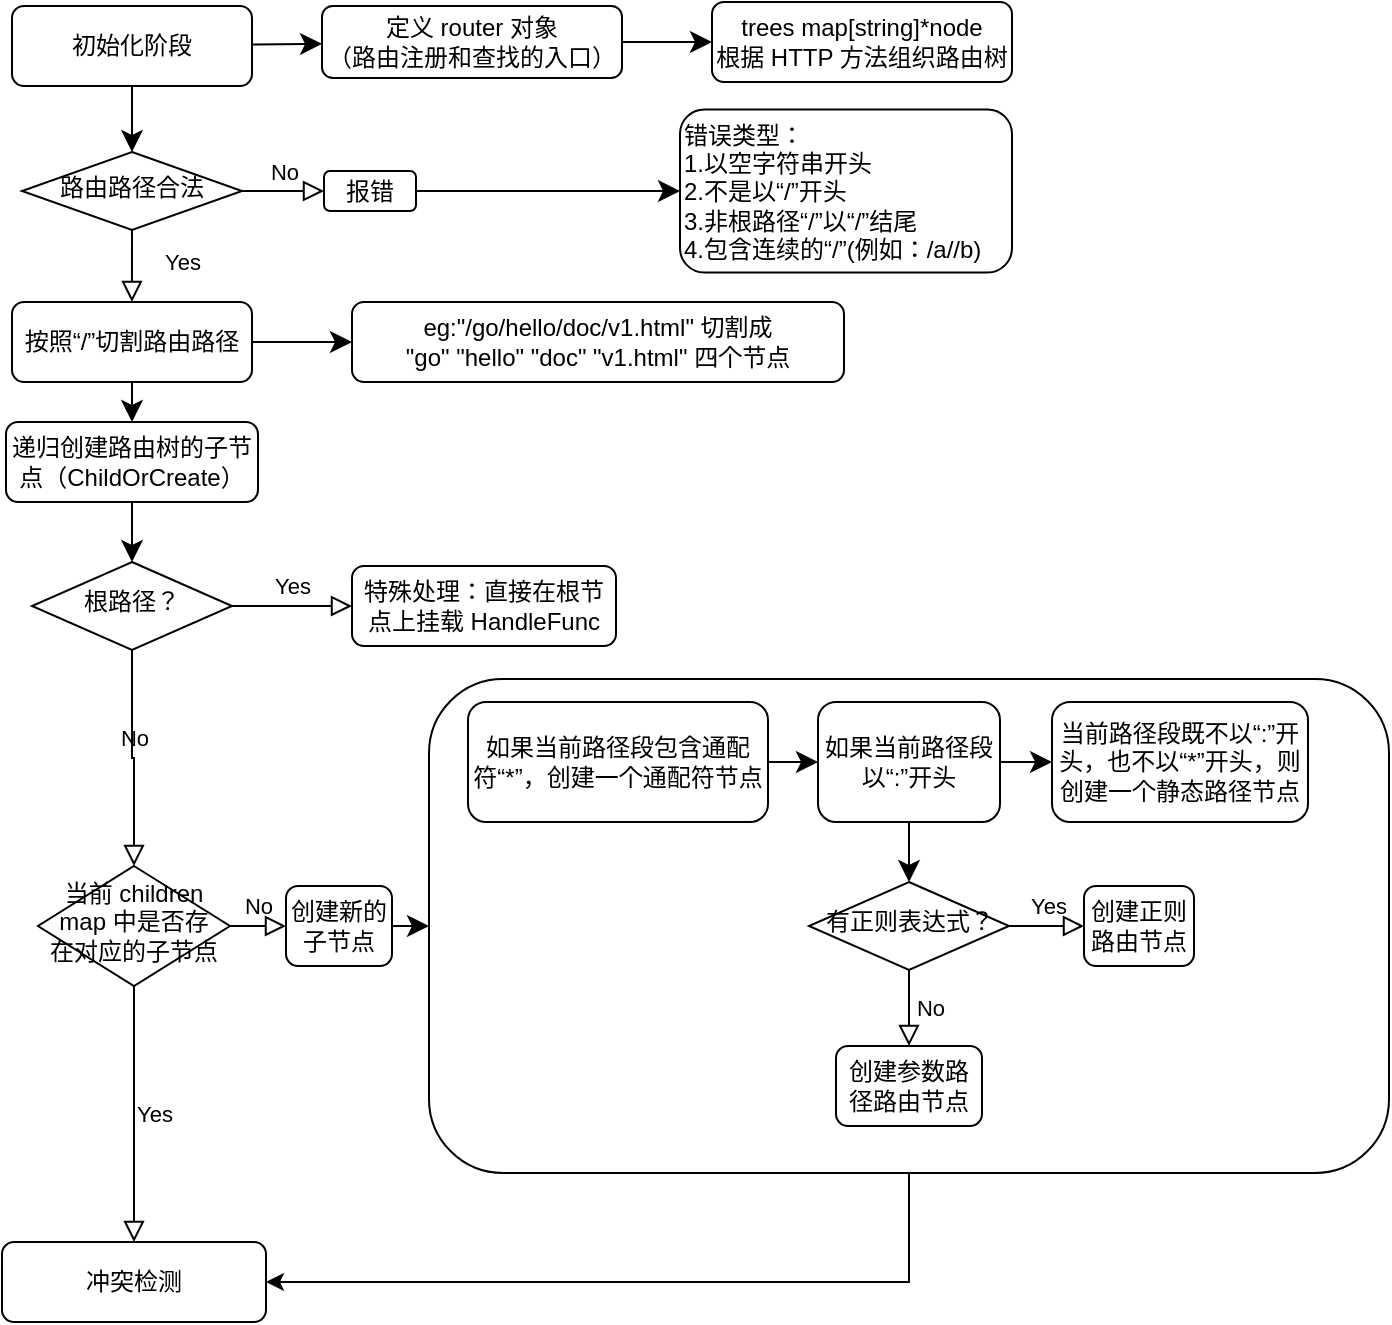 <mxfile version="24.2.7" type="github">
  <diagram id="C5RBs43oDa-KdzZeNtuy" name="Page-1">
    <mxGraphModel dx="1193" dy="822" grid="1" gridSize="10" guides="1" tooltips="1" connect="1" arrows="1" fold="1" page="1" pageScale="1" pageWidth="827" pageHeight="1169" math="0" shadow="0">
      <root>
        <mxCell id="WIyWlLk6GJQsqaUBKTNV-0" />
        <mxCell id="WIyWlLk6GJQsqaUBKTNV-1" parent="WIyWlLk6GJQsqaUBKTNV-0" />
        <mxCell id="j9E833cZXk3YDUvR9N5T-67" value="" style="rounded=1;whiteSpace=wrap;html=1;" vertex="1" parent="WIyWlLk6GJQsqaUBKTNV-1">
          <mxGeometry x="300.5" y="438.5" width="480" height="247" as="geometry" />
        </mxCell>
        <mxCell id="j9E833cZXk3YDUvR9N5T-1" value="" style="edgeStyle=none;curved=1;rounded=0;orthogonalLoop=1;jettySize=auto;html=1;fontSize=12;startSize=8;endSize=8;" edge="1" parent="WIyWlLk6GJQsqaUBKTNV-1" source="WIyWlLk6GJQsqaUBKTNV-3" target="j9E833cZXk3YDUvR9N5T-0">
          <mxGeometry relative="1" as="geometry" />
        </mxCell>
        <mxCell id="j9E833cZXk3YDUvR9N5T-7" style="edgeStyle=none;curved=1;rounded=0;orthogonalLoop=1;jettySize=auto;html=1;exitX=0.5;exitY=1;exitDx=0;exitDy=0;entryX=0.5;entryY=0;entryDx=0;entryDy=0;fontSize=12;startSize=8;endSize=8;" edge="1" parent="WIyWlLk6GJQsqaUBKTNV-1" source="WIyWlLk6GJQsqaUBKTNV-3" target="WIyWlLk6GJQsqaUBKTNV-6">
          <mxGeometry relative="1" as="geometry" />
        </mxCell>
        <mxCell id="WIyWlLk6GJQsqaUBKTNV-3" value="初始化阶段" style="rounded=1;whiteSpace=wrap;html=1;fontSize=12;glass=0;strokeWidth=1;shadow=0;" parent="WIyWlLk6GJQsqaUBKTNV-1" vertex="1">
          <mxGeometry x="92" y="102" width="120" height="40" as="geometry" />
        </mxCell>
        <mxCell id="WIyWlLk6GJQsqaUBKTNV-4" value="Yes" style="rounded=0;html=1;jettySize=auto;orthogonalLoop=1;fontSize=11;endArrow=block;endFill=0;endSize=8;strokeWidth=1;shadow=0;labelBackgroundColor=none;edgeStyle=orthogonalEdgeStyle;" parent="WIyWlLk6GJQsqaUBKTNV-1" edge="1">
          <mxGeometry x="0.396" y="26" relative="1" as="geometry">
            <mxPoint x="-1" as="offset" />
            <mxPoint x="151.54" y="184.5" as="sourcePoint" />
            <mxPoint x="151.96" y="250" as="targetPoint" />
          </mxGeometry>
        </mxCell>
        <mxCell id="WIyWlLk6GJQsqaUBKTNV-5" value="No" style="edgeStyle=orthogonalEdgeStyle;rounded=0;html=1;jettySize=auto;orthogonalLoop=1;fontSize=11;endArrow=block;endFill=0;endSize=8;strokeWidth=1;shadow=0;labelBackgroundColor=none;" parent="WIyWlLk6GJQsqaUBKTNV-1" source="WIyWlLk6GJQsqaUBKTNV-6" target="WIyWlLk6GJQsqaUBKTNV-7" edge="1">
          <mxGeometry x="0.024" y="10" relative="1" as="geometry">
            <mxPoint as="offset" />
          </mxGeometry>
        </mxCell>
        <mxCell id="WIyWlLk6GJQsqaUBKTNV-6" value="路由路径合法" style="rhombus;whiteSpace=wrap;html=1;shadow=0;fontFamily=Helvetica;fontSize=12;align=center;strokeWidth=1;spacing=6;spacingTop=-4;" parent="WIyWlLk6GJQsqaUBKTNV-1" vertex="1">
          <mxGeometry x="97" y="175" width="110" height="39" as="geometry" />
        </mxCell>
        <mxCell id="j9E833cZXk3YDUvR9N5T-5" value="" style="edgeStyle=none;curved=1;rounded=0;orthogonalLoop=1;jettySize=auto;html=1;fontSize=12;startSize=8;endSize=8;" edge="1" parent="WIyWlLk6GJQsqaUBKTNV-1" source="WIyWlLk6GJQsqaUBKTNV-7" target="j9E833cZXk3YDUvR9N5T-4">
          <mxGeometry relative="1" as="geometry" />
        </mxCell>
        <mxCell id="WIyWlLk6GJQsqaUBKTNV-7" value="报错" style="rounded=1;whiteSpace=wrap;html=1;fontSize=12;glass=0;strokeWidth=1;shadow=0;" parent="WIyWlLk6GJQsqaUBKTNV-1" vertex="1">
          <mxGeometry x="248" y="184.5" width="46" height="20" as="geometry" />
        </mxCell>
        <mxCell id="WIyWlLk6GJQsqaUBKTNV-9" value="Yes" style="edgeStyle=orthogonalEdgeStyle;rounded=0;html=1;jettySize=auto;orthogonalLoop=1;fontSize=11;endArrow=block;endFill=0;endSize=8;strokeWidth=1;shadow=0;labelBackgroundColor=none;" parent="WIyWlLk6GJQsqaUBKTNV-1" source="WIyWlLk6GJQsqaUBKTNV-10" target="WIyWlLk6GJQsqaUBKTNV-12" edge="1">
          <mxGeometry y="10" relative="1" as="geometry">
            <mxPoint as="offset" />
          </mxGeometry>
        </mxCell>
        <mxCell id="WIyWlLk6GJQsqaUBKTNV-10" value="根路径？" style="rhombus;whiteSpace=wrap;html=1;shadow=0;fontFamily=Helvetica;fontSize=12;align=center;strokeWidth=1;spacing=6;spacingTop=-4;" parent="WIyWlLk6GJQsqaUBKTNV-1" vertex="1">
          <mxGeometry x="102" y="380" width="100" height="44" as="geometry" />
        </mxCell>
        <mxCell id="WIyWlLk6GJQsqaUBKTNV-12" value="特殊处理：直接在根节点上挂载 HandleFunc&lt;span class=&quot;eusoft-eudic-chrome-extension-translate-content&quot;&gt;&lt;/span&gt;" style="rounded=1;whiteSpace=wrap;html=1;fontSize=12;glass=0;strokeWidth=1;shadow=0;" parent="WIyWlLk6GJQsqaUBKTNV-1" vertex="1">
          <mxGeometry x="262" y="382" width="132" height="40" as="geometry" />
        </mxCell>
        <mxCell id="j9E833cZXk3YDUvR9N5T-3" value="" style="edgeStyle=none;curved=1;rounded=0;orthogonalLoop=1;jettySize=auto;html=1;fontSize=12;startSize=8;endSize=8;" edge="1" parent="WIyWlLk6GJQsqaUBKTNV-1" source="j9E833cZXk3YDUvR9N5T-0" target="j9E833cZXk3YDUvR9N5T-2">
          <mxGeometry relative="1" as="geometry" />
        </mxCell>
        <mxCell id="j9E833cZXk3YDUvR9N5T-0" value="定义 router 对象&lt;div&gt;（路由注册和查找的入口）&lt;/div&gt;" style="rounded=1;whiteSpace=wrap;html=1;fontSize=12;glass=0;strokeWidth=1;shadow=0;" vertex="1" parent="WIyWlLk6GJQsqaUBKTNV-1">
          <mxGeometry x="247" y="102" width="150" height="36" as="geometry" />
        </mxCell>
        <mxCell id="j9E833cZXk3YDUvR9N5T-2" value="&lt;div&gt;&lt;span style=&quot;white-space: normal;&quot;&gt;trees map[string]*node&lt;/span&gt;&lt;/div&gt;&lt;div&gt;根据 HTTP 方法组织路由树&lt;/div&gt;" style="whiteSpace=wrap;html=1;rounded=1;glass=0;strokeWidth=1;shadow=0;" vertex="1" parent="WIyWlLk6GJQsqaUBKTNV-1">
          <mxGeometry x="442" y="100" width="150" height="40" as="geometry" />
        </mxCell>
        <mxCell id="j9E833cZXk3YDUvR9N5T-4" value="错误类型：&lt;div&gt;1.以空字符串开头&lt;/div&gt;&lt;div data-eusoft-did-translate-attribute-en=&quot;1&quot;&gt;2.不是以“/”开头&lt;span class=&quot;eusoft-eudic-chrome-extension-translate-content&quot;&gt;&lt;/span&gt;&lt;/div&gt;&lt;div data-eusoft-did-translate-attribute-en=&quot;1&quot;&gt;3.非根路径“/”以“/”结尾&lt;span class=&quot;eusoft-eudic-chrome-extension-translate-content&quot;&gt;&lt;/span&gt;&lt;/div&gt;&lt;div data-eusoft-did-translate-attribute-en=&quot;1&quot;&gt;4.包含连续的“/”(例如：/a//b)&lt;/div&gt;" style="whiteSpace=wrap;html=1;rounded=1;glass=0;strokeWidth=1;shadow=0;align=left;" vertex="1" parent="WIyWlLk6GJQsqaUBKTNV-1">
          <mxGeometry x="426" y="153.75" width="166" height="81.5" as="geometry" />
        </mxCell>
        <mxCell id="j9E833cZXk3YDUvR9N5T-14" value="" style="edgeStyle=none;curved=1;rounded=0;orthogonalLoop=1;jettySize=auto;html=1;fontSize=12;startSize=8;endSize=8;" edge="1" parent="WIyWlLk6GJQsqaUBKTNV-1" source="j9E833cZXk3YDUvR9N5T-10" target="j9E833cZXk3YDUvR9N5T-13">
          <mxGeometry relative="1" as="geometry" />
        </mxCell>
        <mxCell id="j9E833cZXk3YDUvR9N5T-21" value="" style="edgeStyle=none;curved=1;rounded=0;orthogonalLoop=1;jettySize=auto;html=1;fontSize=12;startSize=8;endSize=8;" edge="1" parent="WIyWlLk6GJQsqaUBKTNV-1" source="j9E833cZXk3YDUvR9N5T-10" target="j9E833cZXk3YDUvR9N5T-20">
          <mxGeometry relative="1" as="geometry" />
        </mxCell>
        <mxCell id="j9E833cZXk3YDUvR9N5T-10" value="按照“/”切割路由路径" style="rounded=1;whiteSpace=wrap;html=1;fontSize=12;glass=0;strokeWidth=1;shadow=0;" vertex="1" parent="WIyWlLk6GJQsqaUBKTNV-1">
          <mxGeometry x="92" y="250" width="120" height="40" as="geometry" />
        </mxCell>
        <mxCell id="j9E833cZXk3YDUvR9N5T-13" value="eg:&quot;/go/hello/doc/v1.html&quot; 切割成&lt;div&gt;&quot;go&quot; &quot;hello&quot; &quot;doc&quot; &quot;v1.html&quot; 四个节点&lt;/div&gt;" style="whiteSpace=wrap;html=1;rounded=1;glass=0;strokeWidth=1;shadow=0;" vertex="1" parent="WIyWlLk6GJQsqaUBKTNV-1">
          <mxGeometry x="262" y="250" width="246" height="40" as="geometry" />
        </mxCell>
        <mxCell id="j9E833cZXk3YDUvR9N5T-30" style="edgeStyle=none;curved=1;rounded=0;orthogonalLoop=1;jettySize=auto;html=1;exitX=0.5;exitY=1;exitDx=0;exitDy=0;entryX=0.5;entryY=0;entryDx=0;entryDy=0;fontSize=12;startSize=8;endSize=8;" edge="1" parent="WIyWlLk6GJQsqaUBKTNV-1" source="j9E833cZXk3YDUvR9N5T-20" target="WIyWlLk6GJQsqaUBKTNV-10">
          <mxGeometry relative="1" as="geometry" />
        </mxCell>
        <mxCell id="j9E833cZXk3YDUvR9N5T-20" value="递归创建路由树的子节点（ChildOrCreate）" style="whiteSpace=wrap;html=1;rounded=1;glass=0;strokeWidth=1;shadow=0;" vertex="1" parent="WIyWlLk6GJQsqaUBKTNV-1">
          <mxGeometry x="89" y="310" width="126" height="40" as="geometry" />
        </mxCell>
        <mxCell id="j9E833cZXk3YDUvR9N5T-34" value="当前 children map 中是否存在对应的子节点" style="rhombus;whiteSpace=wrap;html=1;shadow=0;fontFamily=Helvetica;fontSize=12;align=center;strokeWidth=1;spacing=6;spacingTop=-4;" vertex="1" parent="WIyWlLk6GJQsqaUBKTNV-1">
          <mxGeometry x="105" y="532" width="96" height="60" as="geometry" />
        </mxCell>
        <mxCell id="j9E833cZXk3YDUvR9N5T-40" value="Yes" style="edgeStyle=orthogonalEdgeStyle;rounded=0;html=1;jettySize=auto;orthogonalLoop=1;fontSize=11;endArrow=block;endFill=0;endSize=8;strokeWidth=1;shadow=0;labelBackgroundColor=none;exitX=0.5;exitY=1;exitDx=0;exitDy=0;entryX=0.5;entryY=0;entryDx=0;entryDy=0;" edge="1" parent="WIyWlLk6GJQsqaUBKTNV-1" source="j9E833cZXk3YDUvR9N5T-34" target="j9E833cZXk3YDUvR9N5T-41">
          <mxGeometry y="10" relative="1" as="geometry">
            <mxPoint as="offset" />
            <mxPoint x="201" y="480" as="sourcePoint" />
            <mxPoint x="328" y="430" as="targetPoint" />
          </mxGeometry>
        </mxCell>
        <mxCell id="j9E833cZXk3YDUvR9N5T-41" value="冲突检测&lt;span class=&quot;eusoft-eudic-chrome-extension-translate-content&quot;&gt;&lt;/span&gt;" style="rounded=1;whiteSpace=wrap;html=1;fontSize=12;glass=0;strokeWidth=1;shadow=0;" vertex="1" parent="WIyWlLk6GJQsqaUBKTNV-1">
          <mxGeometry x="87" y="720" width="132" height="40" as="geometry" />
        </mxCell>
        <mxCell id="j9E833cZXk3YDUvR9N5T-45" value="" style="edgeStyle=none;curved=1;rounded=0;orthogonalLoop=1;jettySize=auto;html=1;fontSize=12;startSize=8;endSize=8;entryX=0;entryY=0.5;entryDx=0;entryDy=0;exitX=1;exitY=0.5;exitDx=0;exitDy=0;" edge="1" parent="WIyWlLk6GJQsqaUBKTNV-1" source="j9E833cZXk3YDUvR9N5T-42" target="j9E833cZXk3YDUvR9N5T-67">
          <mxGeometry relative="1" as="geometry" />
        </mxCell>
        <mxCell id="j9E833cZXk3YDUvR9N5T-42" value="创建新的子节点&lt;span class=&quot;eusoft-eudic-chrome-extension-translate-content&quot;&gt;&lt;/span&gt;" style="rounded=1;whiteSpace=wrap;html=1;fontSize=12;glass=0;strokeWidth=1;shadow=0;" vertex="1" parent="WIyWlLk6GJQsqaUBKTNV-1">
          <mxGeometry x="229" y="542" width="53" height="40" as="geometry" />
        </mxCell>
        <mxCell id="j9E833cZXk3YDUvR9N5T-43" value="No" style="edgeStyle=orthogonalEdgeStyle;rounded=0;html=1;jettySize=auto;orthogonalLoop=1;fontSize=11;endArrow=block;endFill=0;endSize=8;strokeWidth=1;shadow=0;labelBackgroundColor=none;exitX=1;exitY=0.5;exitDx=0;exitDy=0;entryX=0;entryY=0.5;entryDx=0;entryDy=0;" edge="1" parent="WIyWlLk6GJQsqaUBKTNV-1" source="j9E833cZXk3YDUvR9N5T-34" target="j9E833cZXk3YDUvR9N5T-42">
          <mxGeometry y="10" relative="1" as="geometry">
            <mxPoint as="offset" />
            <mxPoint x="187" y="562" as="sourcePoint" />
            <mxPoint x="257" y="562" as="targetPoint" />
          </mxGeometry>
        </mxCell>
        <mxCell id="j9E833cZXk3YDUvR9N5T-47" value="" style="edgeStyle=none;curved=1;rounded=0;orthogonalLoop=1;jettySize=auto;html=1;fontSize=12;startSize=8;endSize=8;exitX=1;exitY=0.5;exitDx=0;exitDy=0;" edge="1" parent="WIyWlLk6GJQsqaUBKTNV-1" source="j9E833cZXk3YDUvR9N5T-44" target="j9E833cZXk3YDUvR9N5T-46">
          <mxGeometry relative="1" as="geometry">
            <mxPoint x="461" y="480" as="sourcePoint" />
          </mxGeometry>
        </mxCell>
        <mxCell id="j9E833cZXk3YDUvR9N5T-44" value="如果当前路径段包含通配符“*”，创建一个通配符节点" style="whiteSpace=wrap;html=1;rounded=1;glass=0;strokeWidth=1;shadow=0;" vertex="1" parent="WIyWlLk6GJQsqaUBKTNV-1">
          <mxGeometry x="320" y="450" width="150" height="60" as="geometry" />
        </mxCell>
        <mxCell id="j9E833cZXk3YDUvR9N5T-54" style="edgeStyle=none;curved=1;rounded=0;orthogonalLoop=1;jettySize=auto;html=1;entryX=0.5;entryY=0;entryDx=0;entryDy=0;fontSize=12;startSize=8;endSize=8;" edge="1" parent="WIyWlLk6GJQsqaUBKTNV-1" source="j9E833cZXk3YDUvR9N5T-46" target="j9E833cZXk3YDUvR9N5T-48">
          <mxGeometry relative="1" as="geometry" />
        </mxCell>
        <mxCell id="j9E833cZXk3YDUvR9N5T-62" style="edgeStyle=none;curved=1;rounded=0;orthogonalLoop=1;jettySize=auto;html=1;exitX=1;exitY=0.5;exitDx=0;exitDy=0;entryX=0;entryY=0.5;entryDx=0;entryDy=0;fontSize=12;startSize=8;endSize=8;" edge="1" parent="WIyWlLk6GJQsqaUBKTNV-1" source="j9E833cZXk3YDUvR9N5T-46" target="j9E833cZXk3YDUvR9N5T-61">
          <mxGeometry relative="1" as="geometry" />
        </mxCell>
        <mxCell id="j9E833cZXk3YDUvR9N5T-46" value="如果当前路径段以“:”开头" style="whiteSpace=wrap;html=1;rounded=1;glass=0;strokeWidth=1;shadow=0;" vertex="1" parent="WIyWlLk6GJQsqaUBKTNV-1">
          <mxGeometry x="495" y="450" width="91" height="60" as="geometry" />
        </mxCell>
        <mxCell id="j9E833cZXk3YDUvR9N5T-48" value="有正则表达式？" style="rhombus;whiteSpace=wrap;html=1;shadow=0;fontFamily=Helvetica;fontSize=12;align=center;strokeWidth=1;spacing=6;spacingTop=-4;" vertex="1" parent="WIyWlLk6GJQsqaUBKTNV-1">
          <mxGeometry x="490.5" y="540" width="100" height="44" as="geometry" />
        </mxCell>
        <mxCell id="j9E833cZXk3YDUvR9N5T-55" value="Yes" style="edgeStyle=orthogonalEdgeStyle;rounded=0;html=1;jettySize=auto;orthogonalLoop=1;fontSize=11;endArrow=block;endFill=0;endSize=8;strokeWidth=1;shadow=0;labelBackgroundColor=none;exitX=1;exitY=0.5;exitDx=0;exitDy=0;entryX=0;entryY=0.5;entryDx=0;entryDy=0;" edge="1" parent="WIyWlLk6GJQsqaUBKTNV-1" target="j9E833cZXk3YDUvR9N5T-56" source="j9E833cZXk3YDUvR9N5T-48">
          <mxGeometry y="10" relative="1" as="geometry">
            <mxPoint as="offset" />
            <mxPoint x="604" y="560" as="sourcePoint" />
            <mxPoint x="659" y="562" as="targetPoint" />
          </mxGeometry>
        </mxCell>
        <mxCell id="j9E833cZXk3YDUvR9N5T-56" value="创建正则路由节点&lt;span class=&quot;eusoft-eudic-chrome-extension-translate-content&quot;&gt;&lt;/span&gt;" style="rounded=1;whiteSpace=wrap;html=1;fontSize=12;glass=0;strokeWidth=1;shadow=0;" vertex="1" parent="WIyWlLk6GJQsqaUBKTNV-1">
          <mxGeometry x="628" y="542" width="55" height="40" as="geometry" />
        </mxCell>
        <mxCell id="j9E833cZXk3YDUvR9N5T-59" value="No" style="edgeStyle=orthogonalEdgeStyle;rounded=0;html=1;jettySize=auto;orthogonalLoop=1;fontSize=11;endArrow=block;endFill=0;endSize=8;strokeWidth=1;shadow=0;labelBackgroundColor=none;exitX=0.5;exitY=1;exitDx=0;exitDy=0;entryX=0.5;entryY=0;entryDx=0;entryDy=0;" edge="1" parent="WIyWlLk6GJQsqaUBKTNV-1" source="j9E833cZXk3YDUvR9N5T-48" target="j9E833cZXk3YDUvR9N5T-60">
          <mxGeometry y="10" relative="1" as="geometry">
            <mxPoint as="offset" />
            <mxPoint x="479.5" y="584.0" as="sourcePoint" />
            <mxPoint x="463" y="622" as="targetPoint" />
            <Array as="points">
              <mxPoint x="541" y="610" />
              <mxPoint x="541" y="610" />
            </Array>
          </mxGeometry>
        </mxCell>
        <mxCell id="j9E833cZXk3YDUvR9N5T-60" value="创建参数路径路由节点&lt;span class=&quot;eusoft-eudic-chrome-extension-translate-content&quot;&gt;&lt;/span&gt;" style="rounded=1;whiteSpace=wrap;html=1;fontSize=12;glass=0;strokeWidth=1;shadow=0;" vertex="1" parent="WIyWlLk6GJQsqaUBKTNV-1">
          <mxGeometry x="504" y="622" width="73" height="40" as="geometry" />
        </mxCell>
        <mxCell id="j9E833cZXk3YDUvR9N5T-61" value="当前路径段既不以“:”开头，也不以“*”开头，则创建一个静态路径节点" style="whiteSpace=wrap;html=1;rounded=1;glass=0;strokeWidth=1;shadow=0;" vertex="1" parent="WIyWlLk6GJQsqaUBKTNV-1">
          <mxGeometry x="612" y="450" width="128" height="60" as="geometry" />
        </mxCell>
        <mxCell id="j9E833cZXk3YDUvR9N5T-68" value="No" style="edgeStyle=orthogonalEdgeStyle;rounded=0;html=1;jettySize=auto;orthogonalLoop=1;fontSize=11;endArrow=block;endFill=0;endSize=8;strokeWidth=1;shadow=0;labelBackgroundColor=none;exitX=0.5;exitY=1;exitDx=0;exitDy=0;" edge="1" parent="WIyWlLk6GJQsqaUBKTNV-1" source="WIyWlLk6GJQsqaUBKTNV-10" target="j9E833cZXk3YDUvR9N5T-34">
          <mxGeometry y="10" relative="1" as="geometry">
            <mxPoint as="offset" />
            <mxPoint x="208" y="572" as="sourcePoint" />
            <mxPoint x="236" y="572" as="targetPoint" />
          </mxGeometry>
        </mxCell>
        <mxCell id="j9E833cZXk3YDUvR9N5T-74" value="" style="edgeStyle=orthogonalEdgeStyle;endArrow=classic;html=1;rounded=0;fontSize=12;movable=1;resizable=1;rotatable=1;deletable=1;editable=1;locked=0;connectable=1;entryX=1;entryY=0.5;entryDx=0;entryDy=0;exitX=0.5;exitY=1;exitDx=0;exitDy=0;" edge="1" parent="WIyWlLk6GJQsqaUBKTNV-1" source="j9E833cZXk3YDUvR9N5T-67" target="j9E833cZXk3YDUvR9N5T-41">
          <mxGeometry width="50" height="50" relative="1" as="geometry">
            <mxPoint x="370" y="770" as="sourcePoint" />
            <mxPoint x="420" y="720" as="targetPoint" />
          </mxGeometry>
        </mxCell>
      </root>
    </mxGraphModel>
  </diagram>
</mxfile>
